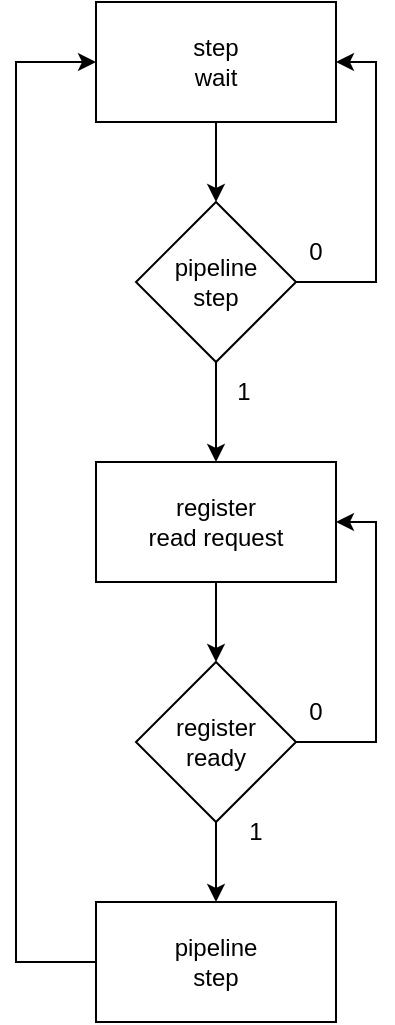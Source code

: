 <mxfile version="21.5.2" type="github">
  <diagram name="Pagina-1" id="4APzqsNUmOsOdhUILB_i">
    <mxGraphModel dx="880" dy="485" grid="1" gridSize="10" guides="1" tooltips="1" connect="1" arrows="1" fold="1" page="1" pageScale="1" pageWidth="827" pageHeight="1169" math="0" shadow="0">
      <root>
        <mxCell id="0" />
        <mxCell id="1" parent="0" />
        <mxCell id="WaVCpkAYPv4EmsVXtgcr-4" value="" style="edgeStyle=orthogonalEdgeStyle;rounded=0;orthogonalLoop=1;jettySize=auto;html=1;" edge="1" parent="1" source="WaVCpkAYPv4EmsVXtgcr-1" target="WaVCpkAYPv4EmsVXtgcr-2">
          <mxGeometry relative="1" as="geometry" />
        </mxCell>
        <mxCell id="WaVCpkAYPv4EmsVXtgcr-1" value="&lt;div&gt;step &lt;br&gt;&lt;/div&gt;&lt;div&gt;wait&lt;br&gt;&lt;/div&gt;" style="rounded=0;whiteSpace=wrap;html=1;" vertex="1" parent="1">
          <mxGeometry x="350" y="40" width="120" height="60" as="geometry" />
        </mxCell>
        <mxCell id="WaVCpkAYPv4EmsVXtgcr-3" style="edgeStyle=orthogonalEdgeStyle;rounded=0;orthogonalLoop=1;jettySize=auto;html=1;entryX=1;entryY=0.5;entryDx=0;entryDy=0;" edge="1" parent="1" source="WaVCpkAYPv4EmsVXtgcr-2" target="WaVCpkAYPv4EmsVXtgcr-1">
          <mxGeometry relative="1" as="geometry">
            <Array as="points">
              <mxPoint x="490" y="180" />
              <mxPoint x="490" y="70" />
            </Array>
          </mxGeometry>
        </mxCell>
        <mxCell id="WaVCpkAYPv4EmsVXtgcr-6" value="" style="edgeStyle=orthogonalEdgeStyle;rounded=0;orthogonalLoop=1;jettySize=auto;html=1;" edge="1" parent="1" source="WaVCpkAYPv4EmsVXtgcr-2" target="WaVCpkAYPv4EmsVXtgcr-5">
          <mxGeometry relative="1" as="geometry" />
        </mxCell>
        <mxCell id="WaVCpkAYPv4EmsVXtgcr-2" value="&lt;div&gt;pipeline&lt;/div&gt;&lt;div&gt;step&lt;br&gt;&lt;/div&gt;" style="rhombus;whiteSpace=wrap;html=1;" vertex="1" parent="1">
          <mxGeometry x="370" y="140" width="80" height="80" as="geometry" />
        </mxCell>
        <mxCell id="WaVCpkAYPv4EmsVXtgcr-10" value="" style="edgeStyle=orthogonalEdgeStyle;rounded=0;orthogonalLoop=1;jettySize=auto;html=1;" edge="1" parent="1" source="WaVCpkAYPv4EmsVXtgcr-5" target="WaVCpkAYPv4EmsVXtgcr-8">
          <mxGeometry relative="1" as="geometry" />
        </mxCell>
        <mxCell id="WaVCpkAYPv4EmsVXtgcr-5" value="&lt;div&gt;register&lt;/div&gt;&lt;div&gt;read request&lt;br&gt;&lt;/div&gt;" style="rounded=0;whiteSpace=wrap;html=1;" vertex="1" parent="1">
          <mxGeometry x="350" y="270" width="120" height="60" as="geometry" />
        </mxCell>
        <mxCell id="WaVCpkAYPv4EmsVXtgcr-9" style="edgeStyle=orthogonalEdgeStyle;rounded=0;orthogonalLoop=1;jettySize=auto;html=1;entryX=1;entryY=0.5;entryDx=0;entryDy=0;" edge="1" parent="1" source="WaVCpkAYPv4EmsVXtgcr-8" target="WaVCpkAYPv4EmsVXtgcr-5">
          <mxGeometry relative="1" as="geometry">
            <Array as="points">
              <mxPoint x="490" y="410" />
              <mxPoint x="490" y="300" />
            </Array>
          </mxGeometry>
        </mxCell>
        <mxCell id="WaVCpkAYPv4EmsVXtgcr-12" value="" style="edgeStyle=orthogonalEdgeStyle;rounded=0;orthogonalLoop=1;jettySize=auto;html=1;" edge="1" parent="1" source="WaVCpkAYPv4EmsVXtgcr-8" target="WaVCpkAYPv4EmsVXtgcr-11">
          <mxGeometry relative="1" as="geometry" />
        </mxCell>
        <mxCell id="WaVCpkAYPv4EmsVXtgcr-8" value="&lt;div&gt;register&lt;/div&gt;&lt;div&gt;ready&lt;br&gt;&lt;/div&gt;" style="rhombus;whiteSpace=wrap;html=1;" vertex="1" parent="1">
          <mxGeometry x="370" y="370" width="80" height="80" as="geometry" />
        </mxCell>
        <mxCell id="WaVCpkAYPv4EmsVXtgcr-13" style="edgeStyle=orthogonalEdgeStyle;rounded=0;orthogonalLoop=1;jettySize=auto;html=1;entryX=0;entryY=0.5;entryDx=0;entryDy=0;" edge="1" parent="1" source="WaVCpkAYPv4EmsVXtgcr-11" target="WaVCpkAYPv4EmsVXtgcr-1">
          <mxGeometry relative="1" as="geometry">
            <Array as="points">
              <mxPoint x="310" y="520" />
              <mxPoint x="310" y="70" />
            </Array>
          </mxGeometry>
        </mxCell>
        <mxCell id="WaVCpkAYPv4EmsVXtgcr-11" value="&lt;div&gt;pipeline&lt;/div&gt;&lt;div&gt;step&lt;br&gt;&lt;/div&gt;" style="rounded=0;whiteSpace=wrap;html=1;" vertex="1" parent="1">
          <mxGeometry x="350" y="490" width="120" height="60" as="geometry" />
        </mxCell>
        <mxCell id="WaVCpkAYPv4EmsVXtgcr-14" value="0" style="text;html=1;strokeColor=none;fillColor=none;align=center;verticalAlign=middle;whiteSpace=wrap;rounded=0;" vertex="1" parent="1">
          <mxGeometry x="450" y="150" width="20" height="30" as="geometry" />
        </mxCell>
        <mxCell id="WaVCpkAYPv4EmsVXtgcr-15" value="1" style="text;html=1;strokeColor=none;fillColor=none;align=center;verticalAlign=middle;whiteSpace=wrap;rounded=0;" vertex="1" parent="1">
          <mxGeometry x="414" y="220" width="20" height="30" as="geometry" />
        </mxCell>
        <mxCell id="WaVCpkAYPv4EmsVXtgcr-16" value="0" style="text;html=1;strokeColor=none;fillColor=none;align=center;verticalAlign=middle;whiteSpace=wrap;rounded=0;" vertex="1" parent="1">
          <mxGeometry x="450" y="380" width="20" height="30" as="geometry" />
        </mxCell>
        <mxCell id="WaVCpkAYPv4EmsVXtgcr-17" value="1" style="text;html=1;strokeColor=none;fillColor=none;align=center;verticalAlign=middle;whiteSpace=wrap;rounded=0;" vertex="1" parent="1">
          <mxGeometry x="420" y="440" width="20" height="30" as="geometry" />
        </mxCell>
      </root>
    </mxGraphModel>
  </diagram>
</mxfile>

